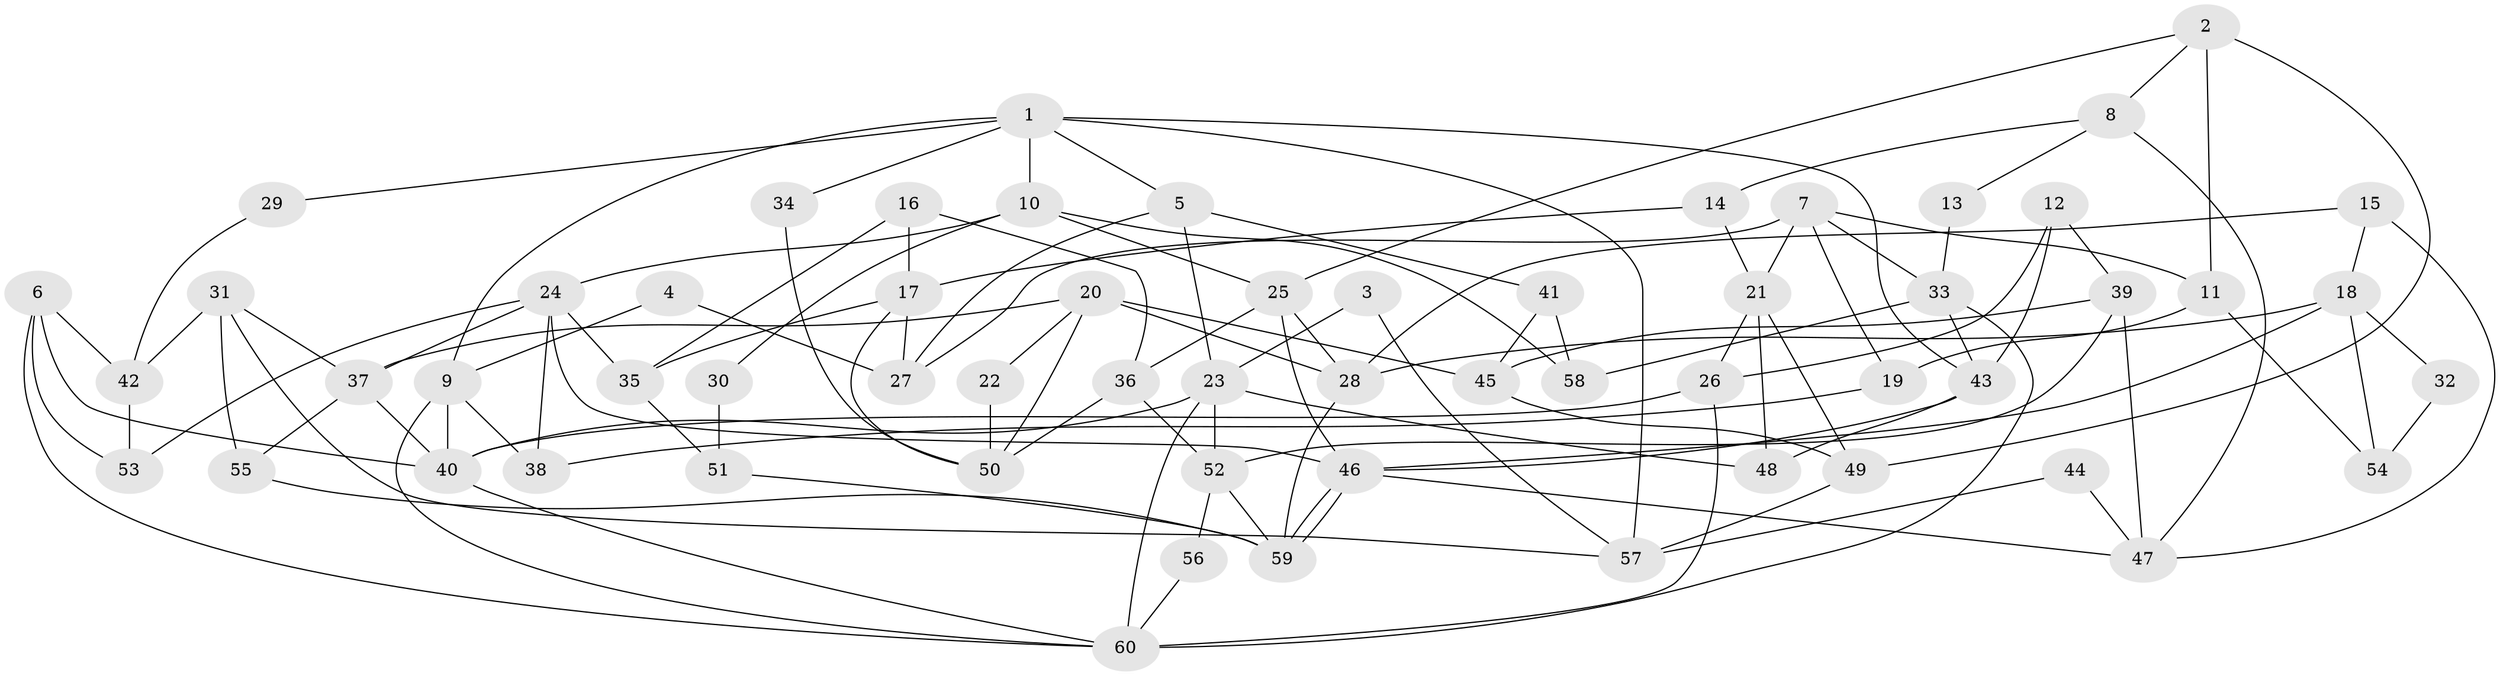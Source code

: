 // Generated by graph-tools (version 1.1) at 2025/11/02/27/25 16:11:17]
// undirected, 60 vertices, 120 edges
graph export_dot {
graph [start="1"]
  node [color=gray90,style=filled];
  1;
  2;
  3;
  4;
  5;
  6;
  7;
  8;
  9;
  10;
  11;
  12;
  13;
  14;
  15;
  16;
  17;
  18;
  19;
  20;
  21;
  22;
  23;
  24;
  25;
  26;
  27;
  28;
  29;
  30;
  31;
  32;
  33;
  34;
  35;
  36;
  37;
  38;
  39;
  40;
  41;
  42;
  43;
  44;
  45;
  46;
  47;
  48;
  49;
  50;
  51;
  52;
  53;
  54;
  55;
  56;
  57;
  58;
  59;
  60;
  1 -- 43;
  1 -- 5;
  1 -- 9;
  1 -- 10;
  1 -- 29;
  1 -- 34;
  1 -- 57;
  2 -- 25;
  2 -- 49;
  2 -- 8;
  2 -- 11;
  3 -- 57;
  3 -- 23;
  4 -- 27;
  4 -- 9;
  5 -- 23;
  5 -- 41;
  5 -- 27;
  6 -- 60;
  6 -- 40;
  6 -- 42;
  6 -- 53;
  7 -- 21;
  7 -- 11;
  7 -- 19;
  7 -- 27;
  7 -- 33;
  8 -- 14;
  8 -- 13;
  8 -- 47;
  9 -- 40;
  9 -- 38;
  9 -- 60;
  10 -- 24;
  10 -- 25;
  10 -- 30;
  10 -- 58;
  11 -- 19;
  11 -- 54;
  12 -- 39;
  12 -- 26;
  12 -- 43;
  13 -- 33;
  14 -- 21;
  14 -- 17;
  15 -- 28;
  15 -- 47;
  15 -- 18;
  16 -- 35;
  16 -- 17;
  16 -- 36;
  17 -- 27;
  17 -- 50;
  17 -- 35;
  18 -- 28;
  18 -- 32;
  18 -- 46;
  18 -- 54;
  19 -- 38;
  20 -- 37;
  20 -- 28;
  20 -- 22;
  20 -- 45;
  20 -- 50;
  21 -- 48;
  21 -- 26;
  21 -- 49;
  22 -- 50;
  23 -- 52;
  23 -- 60;
  23 -- 40;
  23 -- 48;
  24 -- 46;
  24 -- 53;
  24 -- 35;
  24 -- 37;
  24 -- 38;
  25 -- 46;
  25 -- 28;
  25 -- 36;
  26 -- 60;
  26 -- 40;
  28 -- 59;
  29 -- 42;
  30 -- 51;
  31 -- 37;
  31 -- 57;
  31 -- 42;
  31 -- 55;
  32 -- 54;
  33 -- 43;
  33 -- 58;
  33 -- 60;
  34 -- 50;
  35 -- 51;
  36 -- 50;
  36 -- 52;
  37 -- 40;
  37 -- 55;
  39 -- 52;
  39 -- 47;
  39 -- 45;
  40 -- 60;
  41 -- 45;
  41 -- 58;
  42 -- 53;
  43 -- 46;
  43 -- 48;
  44 -- 47;
  44 -- 57;
  45 -- 49;
  46 -- 59;
  46 -- 59;
  46 -- 47;
  49 -- 57;
  51 -- 59;
  52 -- 59;
  52 -- 56;
  55 -- 59;
  56 -- 60;
}
